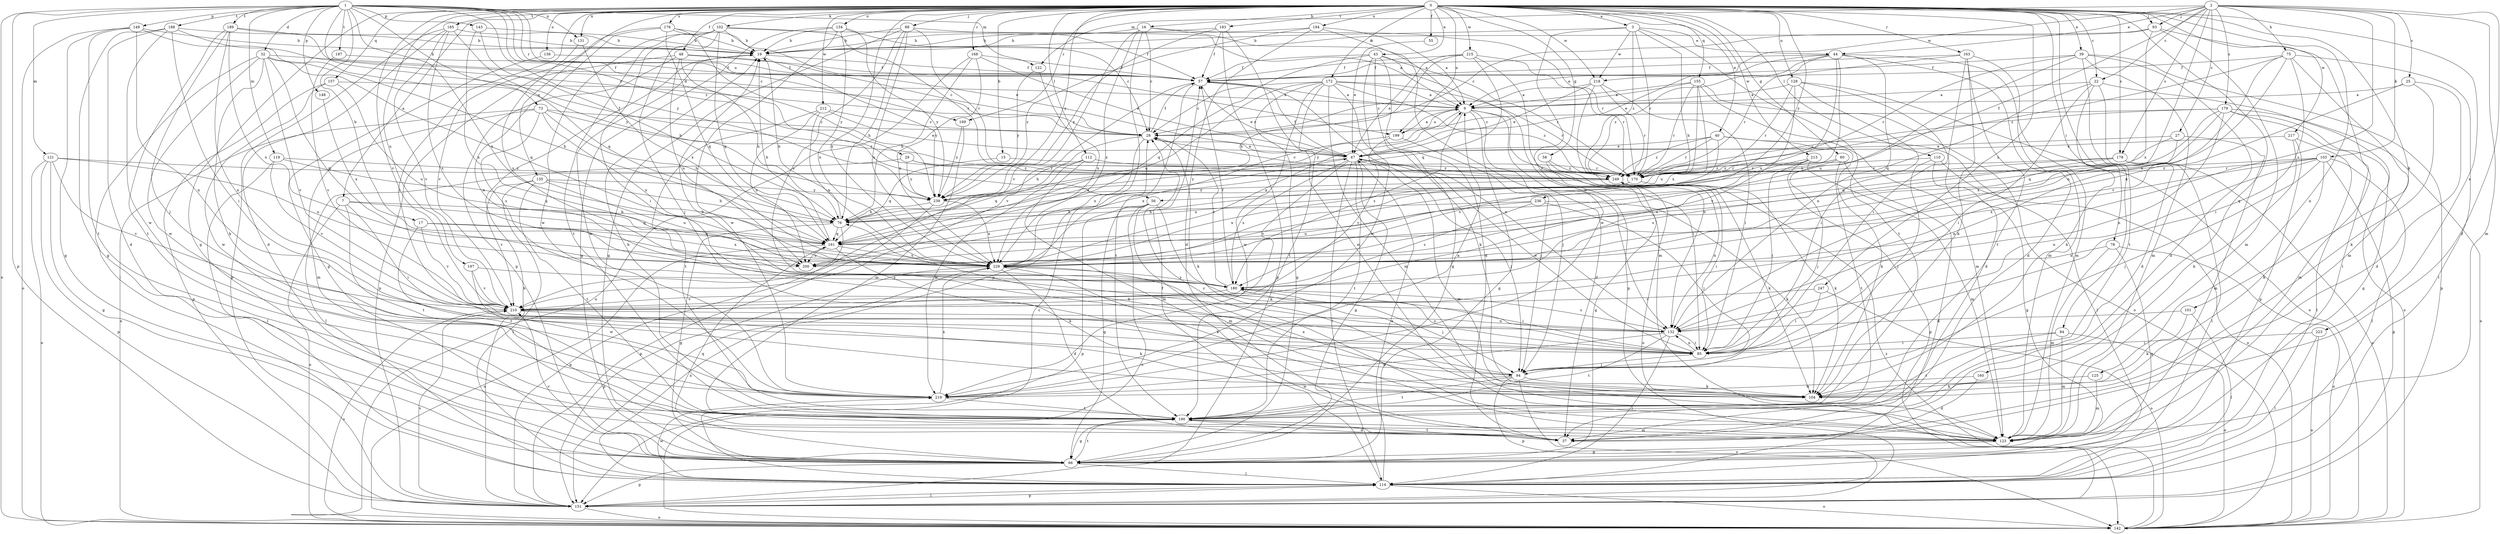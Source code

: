 strict digraph  {
0;
1;
2;
3;
7;
9;
15;
16;
17;
19;
22;
25;
27;
28;
29;
32;
37;
39;
40;
43;
44;
47;
48;
55;
56;
57;
58;
60;
66;
73;
75;
76;
78;
84;
85;
88;
93;
94;
101;
102;
103;
104;
110;
112;
114;
119;
121;
122;
123;
125;
128;
131;
132;
134;
135;
136;
142;
143;
148;
149;
151;
155;
157;
160;
161;
163;
168;
169;
170;
172;
176;
178;
179;
180;
183;
185;
187;
188;
189;
190;
194;
197;
199;
200;
210;
212;
213;
215;
217;
218;
219;
223;
229;
236;
239;
247;
249;
0 -> 3  [label=a];
0 -> 7  [label=a];
0 -> 15  [label=b];
0 -> 16  [label=b];
0 -> 22  [label=c];
0 -> 39  [label=e];
0 -> 40  [label=e];
0 -> 43  [label=e];
0 -> 48  [label=f];
0 -> 55  [label=f];
0 -> 58  [label=g];
0 -> 60  [label=g];
0 -> 66  [label=g];
0 -> 78  [label=i];
0 -> 84  [label=i];
0 -> 85  [label=i];
0 -> 88  [label=j];
0 -> 93  [label=j];
0 -> 101  [label=k];
0 -> 102  [label=k];
0 -> 110  [label=l];
0 -> 112  [label=l];
0 -> 125  [label=n];
0 -> 128  [label=n];
0 -> 131  [label=n];
0 -> 134  [label=o];
0 -> 135  [label=o];
0 -> 136  [label=o];
0 -> 155  [label=q];
0 -> 157  [label=q];
0 -> 160  [label=q];
0 -> 163  [label=r];
0 -> 168  [label=r];
0 -> 169  [label=r];
0 -> 172  [label=s];
0 -> 176  [label=s];
0 -> 178  [label=s];
0 -> 183  [label=t];
0 -> 185  [label=t];
0 -> 194  [label=u];
0 -> 197  [label=u];
0 -> 199  [label=u];
0 -> 210  [label=v];
0 -> 212  [label=w];
0 -> 213  [label=w];
0 -> 215  [label=w];
0 -> 217  [label=w];
0 -> 218  [label=w];
0 -> 223  [label=x];
0 -> 229  [label=x];
0 -> 236  [label=y];
0 -> 239  [label=y];
0 -> 247  [label=z];
1 -> 17  [label=b];
1 -> 29  [label=d];
1 -> 32  [label=d];
1 -> 56  [label=f];
1 -> 73  [label=h];
1 -> 119  [label=m];
1 -> 121  [label=m];
1 -> 122  [label=m];
1 -> 131  [label=n];
1 -> 142  [label=o];
1 -> 143  [label=p];
1 -> 148  [label=p];
1 -> 149  [label=p];
1 -> 151  [label=p];
1 -> 169  [label=r];
1 -> 187  [label=t];
1 -> 188  [label=t];
1 -> 189  [label=t];
1 -> 199  [label=u];
1 -> 229  [label=x];
1 -> 239  [label=y];
1 -> 249  [label=z];
2 -> 22  [label=c];
2 -> 25  [label=c];
2 -> 27  [label=c];
2 -> 37  [label=d];
2 -> 44  [label=e];
2 -> 56  [label=f];
2 -> 75  [label=h];
2 -> 93  [label=j];
2 -> 103  [label=k];
2 -> 122  [label=m];
2 -> 123  [label=m];
2 -> 132  [label=n];
2 -> 178  [label=s];
2 -> 179  [label=s];
2 -> 180  [label=s];
2 -> 218  [label=w];
3 -> 19  [label=b];
3 -> 44  [label=e];
3 -> 76  [label=h];
3 -> 170  [label=r];
3 -> 190  [label=t];
3 -> 218  [label=w];
3 -> 219  [label=w];
3 -> 249  [label=z];
7 -> 76  [label=h];
7 -> 85  [label=i];
7 -> 142  [label=o];
7 -> 161  [label=q];
7 -> 190  [label=t];
9 -> 28  [label=c];
9 -> 37  [label=d];
9 -> 66  [label=g];
9 -> 85  [label=i];
9 -> 94  [label=j];
9 -> 180  [label=s];
9 -> 199  [label=u];
9 -> 239  [label=y];
15 -> 161  [label=q];
15 -> 170  [label=r];
16 -> 9  [label=a];
16 -> 19  [label=b];
16 -> 28  [label=c];
16 -> 151  [label=p];
16 -> 170  [label=r];
16 -> 210  [label=v];
16 -> 229  [label=x];
17 -> 161  [label=q];
17 -> 190  [label=t];
17 -> 210  [label=v];
17 -> 229  [label=x];
19 -> 57  [label=f];
19 -> 219  [label=w];
19 -> 239  [label=y];
22 -> 9  [label=a];
22 -> 37  [label=d];
22 -> 85  [label=i];
22 -> 104  [label=k];
22 -> 142  [label=o];
22 -> 161  [label=q];
25 -> 9  [label=a];
25 -> 37  [label=d];
25 -> 104  [label=k];
25 -> 229  [label=x];
27 -> 47  [label=e];
27 -> 123  [label=m];
27 -> 132  [label=n];
27 -> 161  [label=q];
28 -> 47  [label=e];
28 -> 57  [label=f];
28 -> 76  [label=h];
28 -> 104  [label=k];
28 -> 229  [label=x];
29 -> 114  [label=l];
29 -> 170  [label=r];
29 -> 239  [label=y];
29 -> 249  [label=z];
32 -> 57  [label=f];
32 -> 76  [label=h];
32 -> 104  [label=k];
32 -> 114  [label=l];
32 -> 161  [label=q];
32 -> 200  [label=u];
32 -> 210  [label=v];
32 -> 219  [label=w];
37 -> 190  [label=t];
39 -> 37  [label=d];
39 -> 57  [label=f];
39 -> 123  [label=m];
39 -> 151  [label=p];
39 -> 170  [label=r];
39 -> 190  [label=t];
39 -> 200  [label=u];
40 -> 47  [label=e];
40 -> 104  [label=k];
40 -> 114  [label=l];
40 -> 170  [label=r];
40 -> 180  [label=s];
40 -> 249  [label=z];
43 -> 37  [label=d];
43 -> 57  [label=f];
43 -> 66  [label=g];
43 -> 151  [label=p];
43 -> 161  [label=q];
43 -> 170  [label=r];
43 -> 219  [label=w];
44 -> 9  [label=a];
44 -> 37  [label=d];
44 -> 47  [label=e];
44 -> 57  [label=f];
44 -> 123  [label=m];
44 -> 132  [label=n];
44 -> 200  [label=u];
44 -> 229  [label=x];
44 -> 249  [label=z];
47 -> 57  [label=f];
47 -> 66  [label=g];
47 -> 94  [label=j];
47 -> 114  [label=l];
47 -> 123  [label=m];
47 -> 180  [label=s];
47 -> 190  [label=t];
47 -> 210  [label=v];
47 -> 239  [label=y];
47 -> 249  [label=z];
48 -> 28  [label=c];
48 -> 57  [label=f];
48 -> 66  [label=g];
48 -> 76  [label=h];
48 -> 151  [label=p];
48 -> 200  [label=u];
55 -> 47  [label=e];
56 -> 66  [label=g];
56 -> 76  [label=h];
56 -> 104  [label=k];
56 -> 123  [label=m];
56 -> 142  [label=o];
56 -> 151  [label=p];
57 -> 9  [label=a];
57 -> 47  [label=e];
57 -> 132  [label=n];
57 -> 190  [label=t];
57 -> 210  [label=v];
58 -> 66  [label=g];
58 -> 142  [label=o];
58 -> 249  [label=z];
60 -> 94  [label=j];
60 -> 114  [label=l];
60 -> 170  [label=r];
60 -> 190  [label=t];
60 -> 249  [label=z];
66 -> 114  [label=l];
66 -> 151  [label=p];
66 -> 161  [label=q];
66 -> 190  [label=t];
66 -> 210  [label=v];
73 -> 28  [label=c];
73 -> 76  [label=h];
73 -> 123  [label=m];
73 -> 142  [label=o];
73 -> 170  [label=r];
73 -> 180  [label=s];
73 -> 229  [label=x];
75 -> 57  [label=f];
75 -> 85  [label=i];
75 -> 114  [label=l];
75 -> 123  [label=m];
75 -> 210  [label=v];
75 -> 229  [label=x];
75 -> 249  [label=z];
76 -> 19  [label=b];
76 -> 47  [label=e];
76 -> 66  [label=g];
76 -> 151  [label=p];
76 -> 161  [label=q];
78 -> 66  [label=g];
78 -> 123  [label=m];
78 -> 142  [label=o];
78 -> 229  [label=x];
84 -> 85  [label=i];
84 -> 123  [label=m];
84 -> 142  [label=o];
84 -> 190  [label=t];
85 -> 19  [label=b];
85 -> 47  [label=e];
85 -> 94  [label=j];
85 -> 132  [label=n];
85 -> 180  [label=s];
88 -> 19  [label=b];
88 -> 57  [label=f];
88 -> 66  [label=g];
88 -> 76  [label=h];
88 -> 170  [label=r];
88 -> 180  [label=s];
88 -> 229  [label=x];
93 -> 19  [label=b];
93 -> 28  [label=c];
93 -> 114  [label=l];
93 -> 123  [label=m];
93 -> 229  [label=x];
94 -> 76  [label=h];
94 -> 104  [label=k];
94 -> 142  [label=o];
94 -> 151  [label=p];
94 -> 190  [label=t];
94 -> 219  [label=w];
101 -> 104  [label=k];
101 -> 114  [label=l];
101 -> 132  [label=n];
102 -> 9  [label=a];
102 -> 19  [label=b];
102 -> 85  [label=i];
102 -> 94  [label=j];
102 -> 161  [label=q];
102 -> 170  [label=r];
102 -> 190  [label=t];
102 -> 219  [label=w];
103 -> 94  [label=j];
103 -> 104  [label=k];
103 -> 114  [label=l];
103 -> 132  [label=n];
103 -> 151  [label=p];
103 -> 170  [label=r];
103 -> 229  [label=x];
103 -> 249  [label=z];
104 -> 229  [label=x];
110 -> 66  [label=g];
110 -> 94  [label=j];
110 -> 142  [label=o];
110 -> 249  [label=z];
112 -> 123  [label=m];
112 -> 161  [label=q];
112 -> 170  [label=r];
112 -> 219  [label=w];
114 -> 28  [label=c];
114 -> 47  [label=e];
114 -> 57  [label=f];
114 -> 142  [label=o];
114 -> 151  [label=p];
114 -> 219  [label=w];
114 -> 229  [label=x];
119 -> 114  [label=l];
119 -> 161  [label=q];
119 -> 210  [label=v];
119 -> 249  [label=z];
121 -> 66  [label=g];
121 -> 142  [label=o];
121 -> 151  [label=p];
121 -> 200  [label=u];
121 -> 210  [label=v];
121 -> 249  [label=z];
122 -> 229  [label=x];
122 -> 239  [label=y];
123 -> 28  [label=c];
123 -> 66  [label=g];
125 -> 104  [label=k];
125 -> 123  [label=m];
128 -> 9  [label=a];
128 -> 37  [label=d];
128 -> 85  [label=i];
128 -> 142  [label=o];
128 -> 170  [label=r];
128 -> 210  [label=v];
131 -> 180  [label=s];
131 -> 229  [label=x];
132 -> 85  [label=i];
132 -> 114  [label=l];
132 -> 180  [label=s];
132 -> 190  [label=t];
132 -> 219  [label=w];
134 -> 19  [label=b];
134 -> 28  [label=c];
134 -> 66  [label=g];
134 -> 219  [label=w];
134 -> 229  [label=x];
134 -> 239  [label=y];
135 -> 76  [label=h];
135 -> 114  [label=l];
135 -> 190  [label=t];
135 -> 200  [label=u];
135 -> 210  [label=v];
135 -> 239  [label=y];
136 -> 57  [label=f];
136 -> 66  [label=g];
142 -> 249  [label=z];
143 -> 19  [label=b];
143 -> 76  [label=h];
143 -> 229  [label=x];
148 -> 229  [label=x];
149 -> 19  [label=b];
149 -> 66  [label=g];
149 -> 132  [label=n];
149 -> 142  [label=o];
149 -> 190  [label=t];
149 -> 239  [label=y];
151 -> 19  [label=b];
151 -> 114  [label=l];
151 -> 142  [label=o];
151 -> 210  [label=v];
155 -> 9  [label=a];
155 -> 28  [label=c];
155 -> 123  [label=m];
155 -> 142  [label=o];
155 -> 170  [label=r];
155 -> 200  [label=u];
155 -> 229  [label=x];
157 -> 9  [label=a];
157 -> 151  [label=p];
157 -> 200  [label=u];
157 -> 219  [label=w];
160 -> 37  [label=d];
160 -> 219  [label=w];
161 -> 19  [label=b];
161 -> 104  [label=k];
161 -> 142  [label=o];
161 -> 200  [label=u];
161 -> 229  [label=x];
163 -> 57  [label=f];
163 -> 85  [label=i];
163 -> 104  [label=k];
163 -> 123  [label=m];
163 -> 170  [label=r];
163 -> 190  [label=t];
168 -> 47  [label=e];
168 -> 57  [label=f];
168 -> 76  [label=h];
168 -> 142  [label=o];
168 -> 229  [label=x];
169 -> 123  [label=m];
169 -> 239  [label=y];
170 -> 104  [label=k];
170 -> 229  [label=x];
172 -> 9  [label=a];
172 -> 28  [label=c];
172 -> 66  [label=g];
172 -> 104  [label=k];
172 -> 123  [label=m];
172 -> 161  [label=q];
172 -> 170  [label=r];
172 -> 190  [label=t];
172 -> 219  [label=w];
172 -> 249  [label=z];
176 -> 19  [label=b];
176 -> 47  [label=e];
176 -> 132  [label=n];
176 -> 161  [label=q];
176 -> 210  [label=v];
176 -> 239  [label=y];
178 -> 114  [label=l];
178 -> 142  [label=o];
178 -> 170  [label=r];
178 -> 180  [label=s];
178 -> 200  [label=u];
179 -> 28  [label=c];
179 -> 66  [label=g];
179 -> 123  [label=m];
179 -> 132  [label=n];
179 -> 142  [label=o];
179 -> 161  [label=q];
179 -> 229  [label=x];
179 -> 249  [label=z];
180 -> 28  [label=c];
180 -> 57  [label=f];
180 -> 85  [label=i];
180 -> 94  [label=j];
180 -> 210  [label=v];
183 -> 19  [label=b];
183 -> 57  [label=f];
183 -> 123  [label=m];
183 -> 151  [label=p];
183 -> 239  [label=y];
185 -> 19  [label=b];
185 -> 37  [label=d];
185 -> 151  [label=p];
185 -> 161  [label=q];
185 -> 180  [label=s];
185 -> 210  [label=v];
187 -> 57  [label=f];
187 -> 210  [label=v];
188 -> 19  [label=b];
188 -> 28  [label=c];
188 -> 37  [label=d];
188 -> 66  [label=g];
188 -> 85  [label=i];
188 -> 219  [label=w];
189 -> 19  [label=b];
189 -> 28  [label=c];
189 -> 94  [label=j];
189 -> 132  [label=n];
189 -> 190  [label=t];
189 -> 229  [label=x];
190 -> 19  [label=b];
190 -> 37  [label=d];
190 -> 66  [label=g];
190 -> 123  [label=m];
194 -> 9  [label=a];
194 -> 19  [label=b];
194 -> 37  [label=d];
194 -> 132  [label=n];
194 -> 239  [label=y];
197 -> 180  [label=s];
197 -> 210  [label=v];
197 -> 219  [label=w];
199 -> 9  [label=a];
199 -> 94  [label=j];
199 -> 210  [label=v];
199 -> 229  [label=x];
210 -> 104  [label=k];
210 -> 132  [label=n];
210 -> 142  [label=o];
212 -> 28  [label=c];
212 -> 47  [label=e];
212 -> 190  [label=t];
212 -> 200  [label=u];
212 -> 229  [label=x];
213 -> 85  [label=i];
213 -> 123  [label=m];
213 -> 151  [label=p];
213 -> 170  [label=r];
213 -> 200  [label=u];
215 -> 47  [label=e];
215 -> 57  [label=f];
215 -> 76  [label=h];
215 -> 123  [label=m];
215 -> 161  [label=q];
215 -> 170  [label=r];
217 -> 47  [label=e];
217 -> 66  [label=g];
217 -> 104  [label=k];
217 -> 114  [label=l];
218 -> 9  [label=a];
218 -> 47  [label=e];
218 -> 85  [label=i];
218 -> 132  [label=n];
218 -> 170  [label=r];
219 -> 9  [label=a];
219 -> 190  [label=t];
219 -> 229  [label=x];
223 -> 85  [label=i];
223 -> 114  [label=l];
223 -> 142  [label=o];
229 -> 9  [label=a];
229 -> 37  [label=d];
229 -> 104  [label=k];
229 -> 151  [label=p];
229 -> 180  [label=s];
236 -> 76  [label=h];
236 -> 94  [label=j];
236 -> 104  [label=k];
236 -> 180  [label=s];
236 -> 200  [label=u];
239 -> 76  [label=h];
239 -> 151  [label=p];
239 -> 229  [label=x];
247 -> 85  [label=i];
247 -> 142  [label=o];
247 -> 210  [label=v];
249 -> 28  [label=c];
249 -> 85  [label=i];
249 -> 104  [label=k];
249 -> 132  [label=n];
249 -> 239  [label=y];
}
